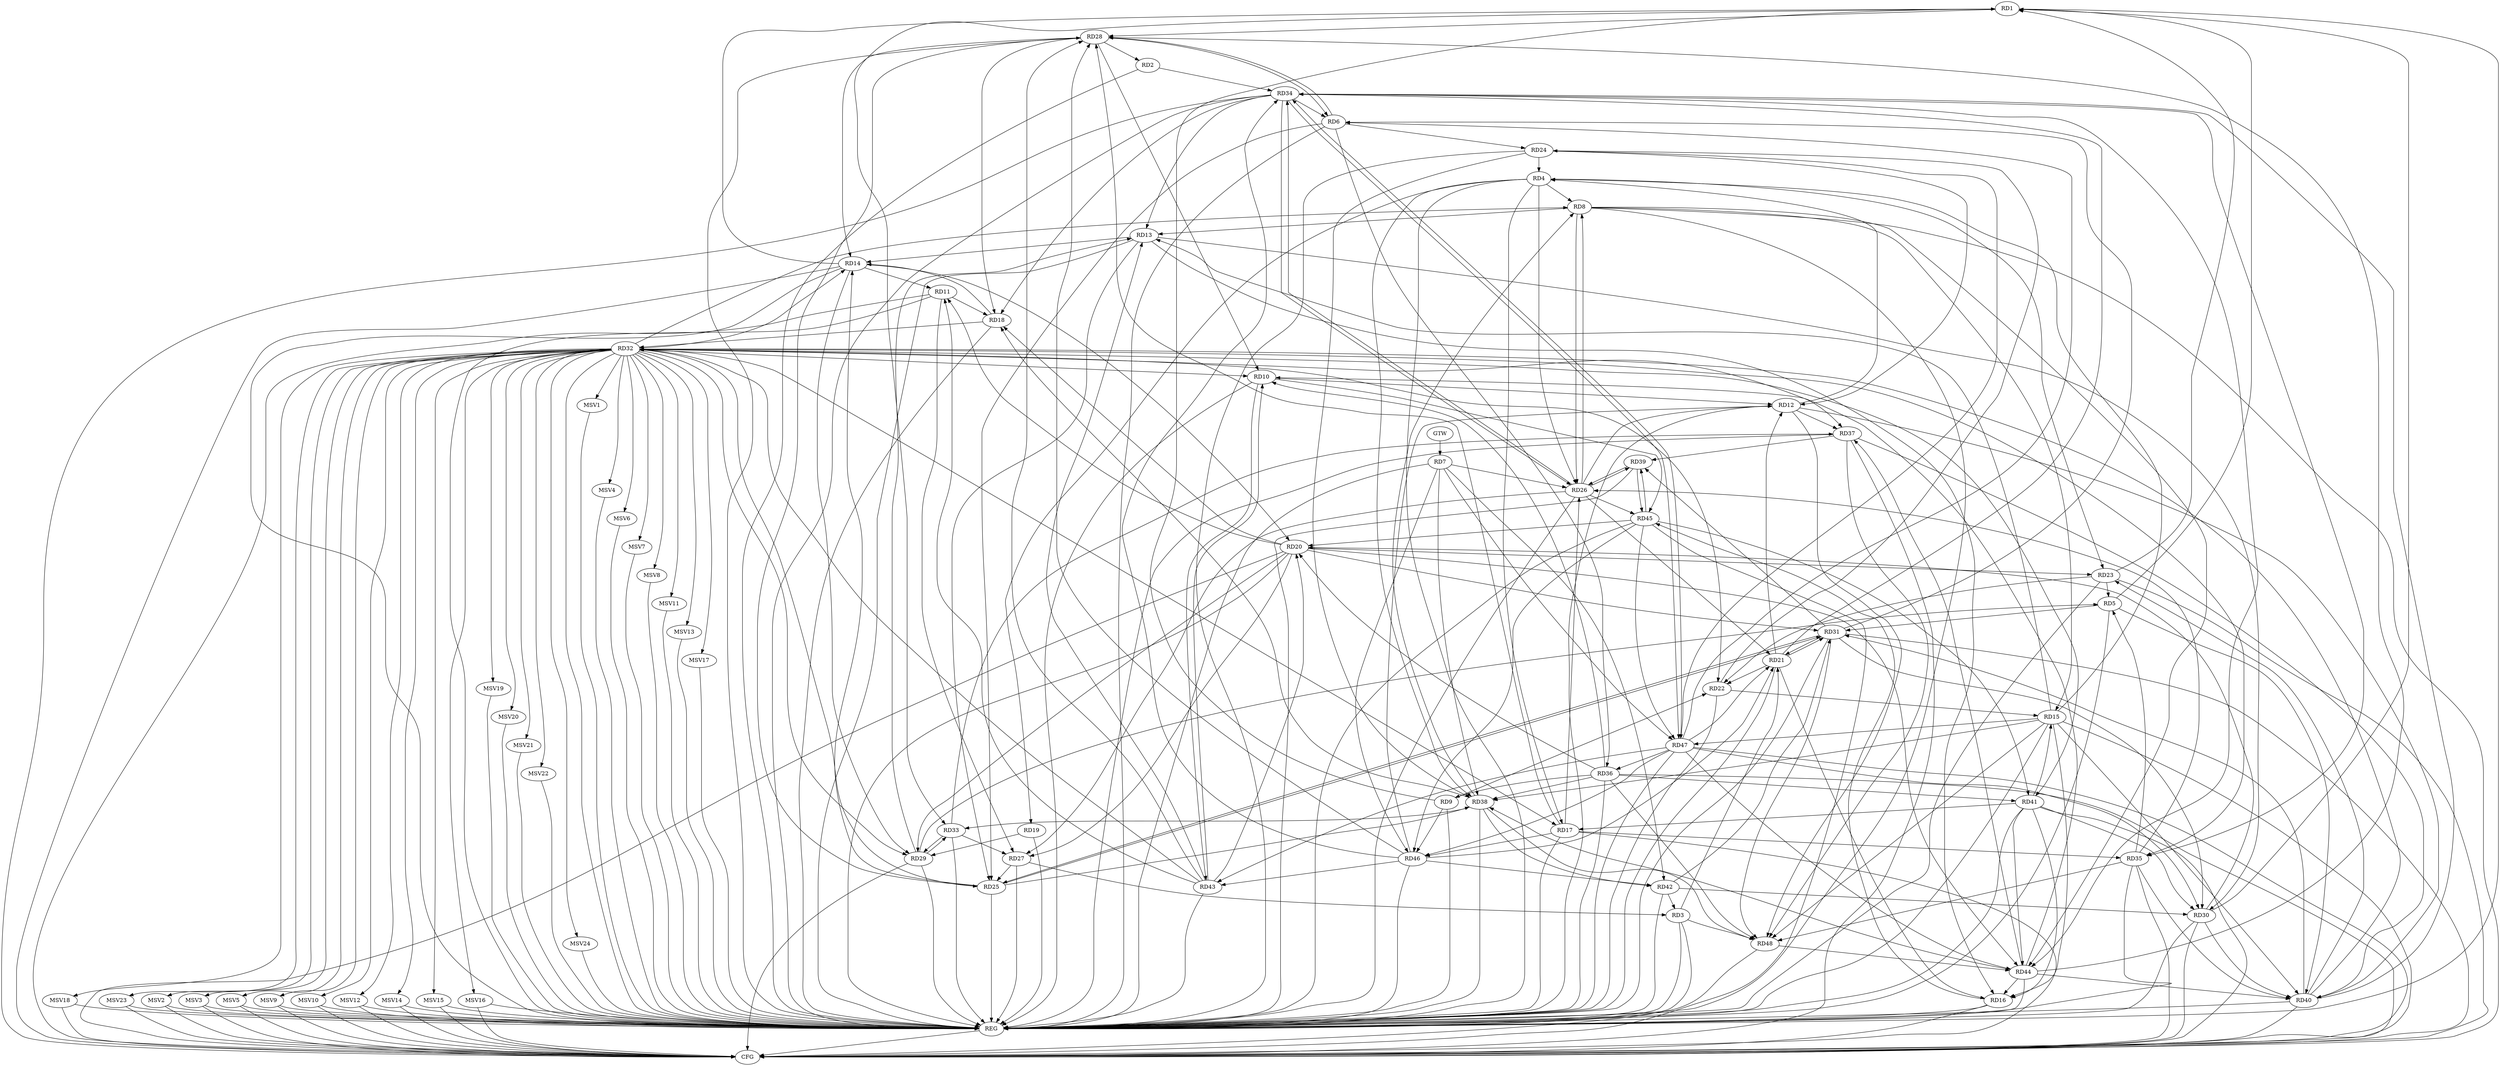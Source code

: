 strict digraph G {
  RD1 [ label="RD1" ];
  RD2 [ label="RD2" ];
  RD3 [ label="RD3" ];
  RD4 [ label="RD4" ];
  RD5 [ label="RD5" ];
  RD6 [ label="RD6" ];
  RD7 [ label="RD7" ];
  RD8 [ label="RD8" ];
  RD9 [ label="RD9" ];
  RD10 [ label="RD10" ];
  RD11 [ label="RD11" ];
  RD12 [ label="RD12" ];
  RD13 [ label="RD13" ];
  RD14 [ label="RD14" ];
  RD15 [ label="RD15" ];
  RD16 [ label="RD16" ];
  RD17 [ label="RD17" ];
  RD18 [ label="RD18" ];
  RD19 [ label="RD19" ];
  RD20 [ label="RD20" ];
  RD21 [ label="RD21" ];
  RD22 [ label="RD22" ];
  RD23 [ label="RD23" ];
  RD24 [ label="RD24" ];
  RD25 [ label="RD25" ];
  RD26 [ label="RD26" ];
  RD27 [ label="RD27" ];
  RD28 [ label="RD28" ];
  RD29 [ label="RD29" ];
  RD30 [ label="RD30" ];
  RD31 [ label="RD31" ];
  RD32 [ label="RD32" ];
  RD33 [ label="RD33" ];
  RD34 [ label="RD34" ];
  RD35 [ label="RD35" ];
  RD36 [ label="RD36" ];
  RD37 [ label="RD37" ];
  RD38 [ label="RD38" ];
  RD39 [ label="RD39" ];
  RD40 [ label="RD40" ];
  RD41 [ label="RD41" ];
  RD42 [ label="RD42" ];
  RD43 [ label="RD43" ];
  RD44 [ label="RD44" ];
  RD45 [ label="RD45" ];
  RD46 [ label="RD46" ];
  RD47 [ label="RD47" ];
  RD48 [ label="RD48" ];
  GTW [ label="GTW" ];
  REG [ label="REG" ];
  CFG [ label="CFG" ];
  MSV1 [ label="MSV1" ];
  MSV2 [ label="MSV2" ];
  MSV3 [ label="MSV3" ];
  MSV4 [ label="MSV4" ];
  MSV5 [ label="MSV5" ];
  MSV6 [ label="MSV6" ];
  MSV7 [ label="MSV7" ];
  MSV8 [ label="MSV8" ];
  MSV9 [ label="MSV9" ];
  MSV10 [ label="MSV10" ];
  MSV11 [ label="MSV11" ];
  MSV12 [ label="MSV12" ];
  MSV13 [ label="MSV13" ];
  MSV14 [ label="MSV14" ];
  MSV15 [ label="MSV15" ];
  MSV16 [ label="MSV16" ];
  MSV17 [ label="MSV17" ];
  MSV18 [ label="MSV18" ];
  MSV19 [ label="MSV19" ];
  MSV20 [ label="MSV20" ];
  MSV21 [ label="MSV21" ];
  MSV22 [ label="MSV22" ];
  MSV23 [ label="MSV23" ];
  MSV24 [ label="MSV24" ];
  RD5 -> RD1;
  RD9 -> RD1;
  RD14 -> RD1;
  RD23 -> RD1;
  RD1 -> RD28;
  RD30 -> RD1;
  RD1 -> RD33;
  RD28 -> RD2;
  RD2 -> RD34;
  RD3 -> RD21;
  RD27 -> RD3;
  RD42 -> RD3;
  RD3 -> RD48;
  RD4 -> RD8;
  RD12 -> RD4;
  RD15 -> RD4;
  RD4 -> RD17;
  RD4 -> RD19;
  RD4 -> RD23;
  RD24 -> RD4;
  RD4 -> RD26;
  RD4 -> RD38;
  RD23 -> RD5;
  RD29 -> RD5;
  RD5 -> RD31;
  RD35 -> RD5;
  RD5 -> RD40;
  RD6 -> RD24;
  RD6 -> RD25;
  RD6 -> RD28;
  RD28 -> RD6;
  RD31 -> RD6;
  RD34 -> RD6;
  RD6 -> RD36;
  RD47 -> RD6;
  RD7 -> RD26;
  RD7 -> RD38;
  RD7 -> RD42;
  RD7 -> RD46;
  RD7 -> RD47;
  RD8 -> RD13;
  RD8 -> RD15;
  RD8 -> RD26;
  RD26 -> RD8;
  RD32 -> RD8;
  RD38 -> RD8;
  RD8 -> RD44;
  RD9 -> RD22;
  RD36 -> RD9;
  RD9 -> RD46;
  RD10 -> RD12;
  RD28 -> RD10;
  RD32 -> RD10;
  RD36 -> RD10;
  RD10 -> RD43;
  RD43 -> RD10;
  RD44 -> RD10;
  RD10 -> RD45;
  RD14 -> RD11;
  RD11 -> RD18;
  RD20 -> RD11;
  RD11 -> RD27;
  RD43 -> RD11;
  RD21 -> RD12;
  RD24 -> RD12;
  RD26 -> RD12;
  RD12 -> RD37;
  RD12 -> RD40;
  RD46 -> RD12;
  RD12 -> RD48;
  RD13 -> RD14;
  RD15 -> RD13;
  RD13 -> RD16;
  RD13 -> RD25;
  RD29 -> RD13;
  RD13 -> RD30;
  RD34 -> RD13;
  RD43 -> RD13;
  RD18 -> RD14;
  RD14 -> RD20;
  RD25 -> RD14;
  RD28 -> RD14;
  RD14 -> RD29;
  RD32 -> RD14;
  RD15 -> RD16;
  RD22 -> RD15;
  RD15 -> RD38;
  RD15 -> RD40;
  RD41 -> RD15;
  RD15 -> RD47;
  RD15 -> RD48;
  RD21 -> RD16;
  RD41 -> RD16;
  RD44 -> RD16;
  RD16 -> RD45;
  RD17 -> RD26;
  RD17 -> RD28;
  RD32 -> RD17;
  RD17 -> RD35;
  RD41 -> RD17;
  RD17 -> RD46;
  RD20 -> RD18;
  RD28 -> RD18;
  RD18 -> RD32;
  RD34 -> RD18;
  RD38 -> RD18;
  RD19 -> RD29;
  RD20 -> RD23;
  RD20 -> RD27;
  RD20 -> RD29;
  RD30 -> RD20;
  RD20 -> RD31;
  RD36 -> RD20;
  RD43 -> RD20;
  RD20 -> RD44;
  RD45 -> RD20;
  RD21 -> RD22;
  RD26 -> RD21;
  RD21 -> RD31;
  RD31 -> RD21;
  RD21 -> RD34;
  RD46 -> RD21;
  RD47 -> RD21;
  RD23 -> RD22;
  RD22 -> RD24;
  RD32 -> RD22;
  RD40 -> RD23;
  RD24 -> RD38;
  RD24 -> RD47;
  RD27 -> RD25;
  RD25 -> RD28;
  RD25 -> RD31;
  RD31 -> RD25;
  RD32 -> RD25;
  RD25 -> RD38;
  RD26 -> RD27;
  RD26 -> RD34;
  RD34 -> RD26;
  RD35 -> RD26;
  RD26 -> RD39;
  RD39 -> RD26;
  RD26 -> RD45;
  RD33 -> RD27;
  RD43 -> RD28;
  RD44 -> RD28;
  RD46 -> RD28;
  RD32 -> RD29;
  RD29 -> RD33;
  RD33 -> RD29;
  RD31 -> RD30;
  RD30 -> RD40;
  RD41 -> RD30;
  RD42 -> RD30;
  RD47 -> RD30;
  RD31 -> RD39;
  RD40 -> RD31;
  RD42 -> RD31;
  RD31 -> RD48;
  RD32 -> RD35;
  RD32 -> RD37;
  RD40 -> RD32;
  RD32 -> RD41;
  RD43 -> RD32;
  RD33 -> RD37;
  RD38 -> RD33;
  RD34 -> RD35;
  RD40 -> RD34;
  RD34 -> RD44;
  RD46 -> RD34;
  RD34 -> RD47;
  RD47 -> RD34;
  RD35 -> RD40;
  RD35 -> RD48;
  RD36 -> RD38;
  RD36 -> RD41;
  RD47 -> RD36;
  RD36 -> RD48;
  RD37 -> RD39;
  RD37 -> RD40;
  RD44 -> RD37;
  RD37 -> RD48;
  RD38 -> RD42;
  RD44 -> RD38;
  RD38 -> RD48;
  RD39 -> RD45;
  RD45 -> RD39;
  RD44 -> RD40;
  RD41 -> RD44;
  RD45 -> RD41;
  RD46 -> RD42;
  RD46 -> RD43;
  RD47 -> RD43;
  RD47 -> RD44;
  RD48 -> RD44;
  RD45 -> RD46;
  RD45 -> RD47;
  RD47 -> RD46;
  GTW -> RD7;
  RD1 -> REG;
  RD2 -> REG;
  RD3 -> REG;
  RD4 -> REG;
  RD5 -> REG;
  RD6 -> REG;
  RD7 -> REG;
  RD8 -> REG;
  RD9 -> REG;
  RD10 -> REG;
  RD11 -> REG;
  RD12 -> REG;
  RD13 -> REG;
  RD14 -> REG;
  RD15 -> REG;
  RD16 -> REG;
  RD17 -> REG;
  RD18 -> REG;
  RD19 -> REG;
  RD20 -> REG;
  RD21 -> REG;
  RD22 -> REG;
  RD23 -> REG;
  RD24 -> REG;
  RD25 -> REG;
  RD26 -> REG;
  RD27 -> REG;
  RD28 -> REG;
  RD29 -> REG;
  RD30 -> REG;
  RD31 -> REG;
  RD32 -> REG;
  RD33 -> REG;
  RD34 -> REG;
  RD35 -> REG;
  RD36 -> REG;
  RD37 -> REG;
  RD38 -> REG;
  RD39 -> REG;
  RD40 -> REG;
  RD41 -> REG;
  RD42 -> REG;
  RD43 -> REG;
  RD44 -> REG;
  RD45 -> REG;
  RD46 -> REG;
  RD47 -> REG;
  RD48 -> REG;
  RD3 -> CFG;
  RD8 -> CFG;
  RD29 -> CFG;
  RD16 -> CFG;
  RD31 -> CFG;
  RD37 -> CFG;
  RD34 -> CFG;
  RD20 -> CFG;
  RD41 -> CFG;
  RD30 -> CFG;
  RD47 -> CFG;
  RD14 -> CFG;
  RD23 -> CFG;
  RD35 -> CFG;
  RD45 -> CFG;
  RD40 -> CFG;
  RD11 -> CFG;
  RD15 -> CFG;
  RD36 -> CFG;
  RD17 -> CFG;
  REG -> CFG;
  RD32 -> MSV1;
  RD32 -> MSV2;
  RD32 -> MSV3;
  RD32 -> MSV4;
  RD32 -> MSV5;
  MSV1 -> REG;
  MSV2 -> REG;
  MSV2 -> CFG;
  MSV3 -> REG;
  MSV3 -> CFG;
  MSV4 -> REG;
  MSV5 -> REG;
  MSV5 -> CFG;
  RD32 -> MSV6;
  MSV6 -> REG;
  RD32 -> MSV7;
  RD32 -> MSV8;
  RD32 -> MSV9;
  MSV7 -> REG;
  MSV8 -> REG;
  MSV9 -> REG;
  MSV9 -> CFG;
  RD32 -> MSV10;
  MSV10 -> REG;
  MSV10 -> CFG;
  RD32 -> MSV11;
  MSV11 -> REG;
  RD32 -> MSV12;
  RD32 -> MSV13;
  MSV12 -> REG;
  MSV12 -> CFG;
  MSV13 -> REG;
  RD32 -> MSV14;
  RD32 -> MSV15;
  MSV14 -> REG;
  MSV14 -> CFG;
  MSV15 -> REG;
  MSV15 -> CFG;
  RD32 -> MSV16;
  MSV16 -> REG;
  MSV16 -> CFG;
  RD32 -> MSV17;
  RD32 -> MSV18;
  RD32 -> MSV19;
  RD32 -> MSV20;
  MSV17 -> REG;
  MSV18 -> REG;
  MSV18 -> CFG;
  MSV19 -> REG;
  MSV20 -> REG;
  RD32 -> MSV21;
  RD32 -> MSV22;
  RD32 -> MSV23;
  MSV21 -> REG;
  MSV22 -> REG;
  MSV23 -> REG;
  MSV23 -> CFG;
  RD32 -> MSV24;
  MSV24 -> REG;
}
